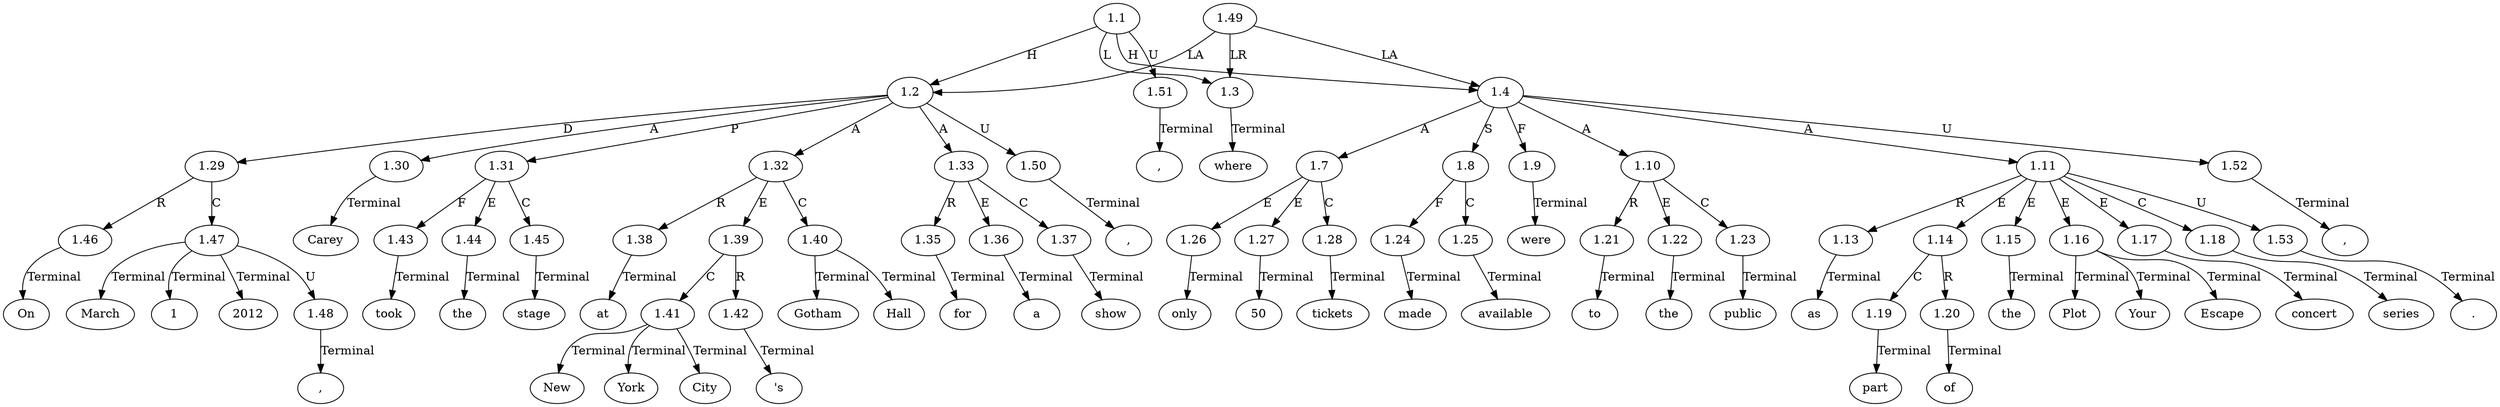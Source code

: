 // Graph
digraph {
	0.1 [label=On ordering=out]
	0.10 [label=stage ordering=out]
	0.11 [label=at ordering=out]
	0.12 [label=New ordering=out]
	0.13 [label=York ordering=out]
	0.14 [label=City ordering=out]
	0.15 [label="'s" ordering=out]
	0.16 [label=Gotham ordering=out]
	0.17 [label=Hall ordering=out]
	0.18 [label=for ordering=out]
	0.19 [label=a ordering=out]
	0.2 [label=March ordering=out]
	0.20 [label=show ordering=out]
	0.21 [label="," ordering=out]
	0.22 [label=where ordering=out]
	0.23 [label=only ordering=out]
	0.24 [label=50 ordering=out]
	0.25 [label=tickets ordering=out]
	0.26 [label=were ordering=out]
	0.27 [label=made ordering=out]
	0.28 [label=available ordering=out]
	0.29 [label=to ordering=out]
	0.3 [label=1 ordering=out]
	0.30 [label=the ordering=out]
	0.31 [label=public ordering=out]
	0.32 [label="," ordering=out]
	0.33 [label=as ordering=out]
	0.34 [label=part ordering=out]
	0.35 [label=of ordering=out]
	0.36 [label=the ordering=out]
	0.37 [label=Plot ordering=out]
	0.38 [label=Your ordering=out]
	0.39 [label=Escape ordering=out]
	0.4 [label="," ordering=out]
	0.40 [label=concert ordering=out]
	0.41 [label=series ordering=out]
	0.42 [label="." ordering=out]
	0.5 [label=2012 ordering=out]
	0.6 [label="," ordering=out]
	0.7 [label=Carey ordering=out]
	0.8 [label=took ordering=out]
	0.9 [label=the ordering=out]
	1.1 [label=1.1 ordering=out]
	1.2 [label=1.2 ordering=out]
	1.3 [label=1.3 ordering=out]
	1.4 [label=1.4 ordering=out]
	1.7 [label=1.7 ordering=out]
	1.8 [label=1.8 ordering=out]
	1.9 [label=1.9 ordering=out]
	1.10 [label=1.10 ordering=out]
	1.11 [label=1.11 ordering=out]
	1.13 [label=1.13 ordering=out]
	1.14 [label=1.14 ordering=out]
	1.15 [label=1.15 ordering=out]
	1.16 [label=1.16 ordering=out]
	1.17 [label=1.17 ordering=out]
	1.18 [label=1.18 ordering=out]
	1.19 [label=1.19 ordering=out]
	1.20 [label=1.20 ordering=out]
	1.21 [label=1.21 ordering=out]
	1.22 [label=1.22 ordering=out]
	1.23 [label=1.23 ordering=out]
	1.24 [label=1.24 ordering=out]
	1.25 [label=1.25 ordering=out]
	1.26 [label=1.26 ordering=out]
	1.27 [label=1.27 ordering=out]
	1.28 [label=1.28 ordering=out]
	1.29 [label=1.29 ordering=out]
	1.30 [label=1.30 ordering=out]
	1.31 [label=1.31 ordering=out]
	1.32 [label=1.32 ordering=out]
	1.33 [label=1.33 ordering=out]
	1.35 [label=1.35 ordering=out]
	1.36 [label=1.36 ordering=out]
	1.37 [label=1.37 ordering=out]
	1.38 [label=1.38 ordering=out]
	1.39 [label=1.39 ordering=out]
	1.40 [label=1.40 ordering=out]
	1.41 [label=1.41 ordering=out]
	1.42 [label=1.42 ordering=out]
	1.43 [label=1.43 ordering=out]
	1.44 [label=1.44 ordering=out]
	1.45 [label=1.45 ordering=out]
	1.46 [label=1.46 ordering=out]
	1.47 [label=1.47 ordering=out]
	1.48 [label=1.48 ordering=out]
	1.49 [label=1.49 ordering=out]
	1.50 [label=1.50 ordering=out]
	1.51 [label=1.51 ordering=out]
	1.52 [label=1.52 ordering=out]
	1.53 [label=1.53 ordering=out]
	1.1 -> 1.2 [label=H ordering=out]
	1.1 -> 1.3 [label=L ordering=out]
	1.1 -> 1.4 [label=H ordering=out]
	1.1 -> 1.51 [label=U ordering=out]
	1.2 -> 1.29 [label=D ordering=out]
	1.2 -> 1.30 [label=A ordering=out]
	1.2 -> 1.31 [label=P ordering=out]
	1.2 -> 1.32 [label=A ordering=out]
	1.2 -> 1.33 [label=A ordering=out]
	1.2 -> 1.50 [label=U ordering=out]
	1.3 -> 0.22 [label=Terminal ordering=out]
	1.4 -> 1.7 [label=A ordering=out]
	1.4 -> 1.8 [label=S ordering=out]
	1.4 -> 1.9 [label=F ordering=out]
	1.4 -> 1.10 [label=A ordering=out]
	1.4 -> 1.11 [label=A ordering=out]
	1.4 -> 1.52 [label=U ordering=out]
	1.7 -> 1.26 [label=E ordering=out]
	1.7 -> 1.27 [label=E ordering=out]
	1.7 -> 1.28 [label=C ordering=out]
	1.8 -> 1.24 [label=F ordering=out]
	1.8 -> 1.25 [label=C ordering=out]
	1.9 -> 0.26 [label=Terminal ordering=out]
	1.10 -> 1.21 [label=R ordering=out]
	1.10 -> 1.22 [label=E ordering=out]
	1.10 -> 1.23 [label=C ordering=out]
	1.11 -> 1.13 [label=R ordering=out]
	1.11 -> 1.14 [label=E ordering=out]
	1.11 -> 1.15 [label=E ordering=out]
	1.11 -> 1.16 [label=E ordering=out]
	1.11 -> 1.17 [label=E ordering=out]
	1.11 -> 1.18 [label=C ordering=out]
	1.11 -> 1.53 [label=U ordering=out]
	1.13 -> 0.33 [label=Terminal ordering=out]
	1.14 -> 1.19 [label=C ordering=out]
	1.14 -> 1.20 [label=R ordering=out]
	1.15 -> 0.36 [label=Terminal ordering=out]
	1.16 -> 0.37 [label=Terminal ordering=out]
	1.16 -> 0.38 [label=Terminal ordering=out]
	1.16 -> 0.39 [label=Terminal ordering=out]
	1.17 -> 0.40 [label=Terminal ordering=out]
	1.18 -> 0.41 [label=Terminal ordering=out]
	1.19 -> 0.34 [label=Terminal ordering=out]
	1.20 -> 0.35 [label=Terminal ordering=out]
	1.21 -> 0.29 [label=Terminal ordering=out]
	1.22 -> 0.30 [label=Terminal ordering=out]
	1.23 -> 0.31 [label=Terminal ordering=out]
	1.24 -> 0.27 [label=Terminal ordering=out]
	1.25 -> 0.28 [label=Terminal ordering=out]
	1.26 -> 0.23 [label=Terminal ordering=out]
	1.27 -> 0.24 [label=Terminal ordering=out]
	1.28 -> 0.25 [label=Terminal ordering=out]
	1.29 -> 1.46 [label=R ordering=out]
	1.29 -> 1.47 [label=C ordering=out]
	1.30 -> 0.7 [label=Terminal ordering=out]
	1.31 -> 1.43 [label=F ordering=out]
	1.31 -> 1.44 [label=E ordering=out]
	1.31 -> 1.45 [label=C ordering=out]
	1.32 -> 1.38 [label=R ordering=out]
	1.32 -> 1.39 [label=E ordering=out]
	1.32 -> 1.40 [label=C ordering=out]
	1.33 -> 1.35 [label=R ordering=out]
	1.33 -> 1.36 [label=E ordering=out]
	1.33 -> 1.37 [label=C ordering=out]
	1.35 -> 0.18 [label=Terminal ordering=out]
	1.36 -> 0.19 [label=Terminal ordering=out]
	1.37 -> 0.20 [label=Terminal ordering=out]
	1.38 -> 0.11 [label=Terminal ordering=out]
	1.39 -> 1.41 [label=C ordering=out]
	1.39 -> 1.42 [label=R ordering=out]
	1.40 -> 0.16 [label=Terminal ordering=out]
	1.40 -> 0.17 [label=Terminal ordering=out]
	1.41 -> 0.12 [label=Terminal ordering=out]
	1.41 -> 0.13 [label=Terminal ordering=out]
	1.41 -> 0.14 [label=Terminal ordering=out]
	1.42 -> 0.15 [label=Terminal ordering=out]
	1.43 -> 0.8 [label=Terminal ordering=out]
	1.44 -> 0.9 [label=Terminal ordering=out]
	1.45 -> 0.10 [label=Terminal ordering=out]
	1.46 -> 0.1 [label=Terminal ordering=out]
	1.47 -> 0.2 [label=Terminal ordering=out]
	1.47 -> 0.3 [label=Terminal ordering=out]
	1.47 -> 0.5 [label=Terminal ordering=out]
	1.47 -> 1.48 [label=U ordering=out]
	1.48 -> 0.4 [label=Terminal ordering=out]
	1.49 -> 1.2 [label=LA ordering=out]
	1.49 -> 1.3 [label=LR ordering=out]
	1.49 -> 1.4 [label=LA ordering=out]
	1.50 -> 0.6 [label=Terminal ordering=out]
	1.51 -> 0.21 [label=Terminal ordering=out]
	1.52 -> 0.32 [label=Terminal ordering=out]
	1.53 -> 0.42 [label=Terminal ordering=out]
}
